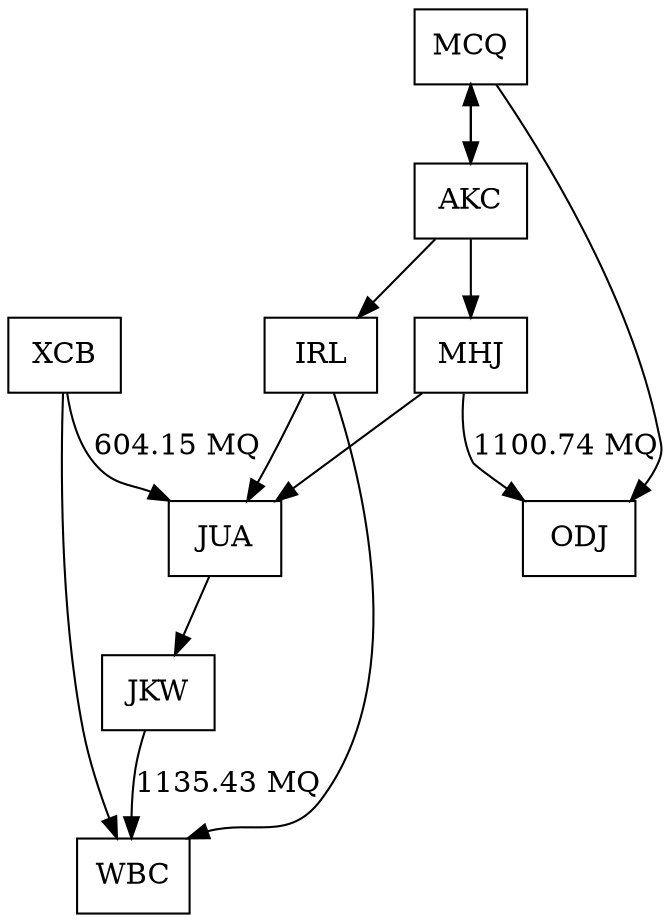 digraph airports {
	node [shape=record]

	IRL [label = "<f1> IRL "]
IRL -> JUA:f1[label=""]
IRL -> WBC:f1[label=""]

	ODJ [label = "<f1> ODJ "]

	XCB [label = "<f1> XCB "]
XCB -> WBC:f1[label=""]
XCB -> JUA:f1[label="604.15 MQ"]

	JKW [label = "<f1> JKW "]
JKW -> WBC:f1[label="1135.43 MQ"]

	JUA [label = "<f1> JUA "]
JUA -> JKW:f1[label=""]

	WBC [label = "<f1> WBC "]

	AKC [label = "<f1> AKC "]
AKC -> IRL:f1[label=""]
AKC -> MHJ:f1[label=""]
AKC -> MCQ:f1[label=""]

	MCQ [label = "<f1> MCQ "]
MCQ -> ODJ:f1[label=""]
MCQ -> AKC:f1[label=""]

	MHJ [label = "<f1> MHJ "]
MHJ -> ODJ:f1[label="1100.74 MQ"]
MHJ -> JUA:f1[label=""]

}
